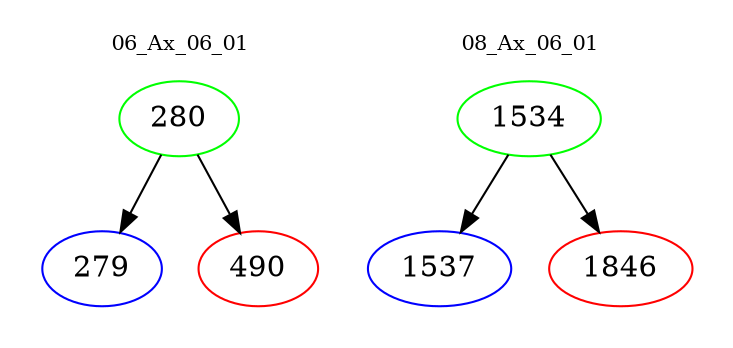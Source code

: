 digraph{
subgraph cluster_0 {
color = white
label = "06_Ax_06_01";
fontsize=10;
T0_280 [label="280", color="green"]
T0_280 -> T0_279 [color="black"]
T0_279 [label="279", color="blue"]
T0_280 -> T0_490 [color="black"]
T0_490 [label="490", color="red"]
}
subgraph cluster_1 {
color = white
label = "08_Ax_06_01";
fontsize=10;
T1_1534 [label="1534", color="green"]
T1_1534 -> T1_1537 [color="black"]
T1_1537 [label="1537", color="blue"]
T1_1534 -> T1_1846 [color="black"]
T1_1846 [label="1846", color="red"]
}
}
